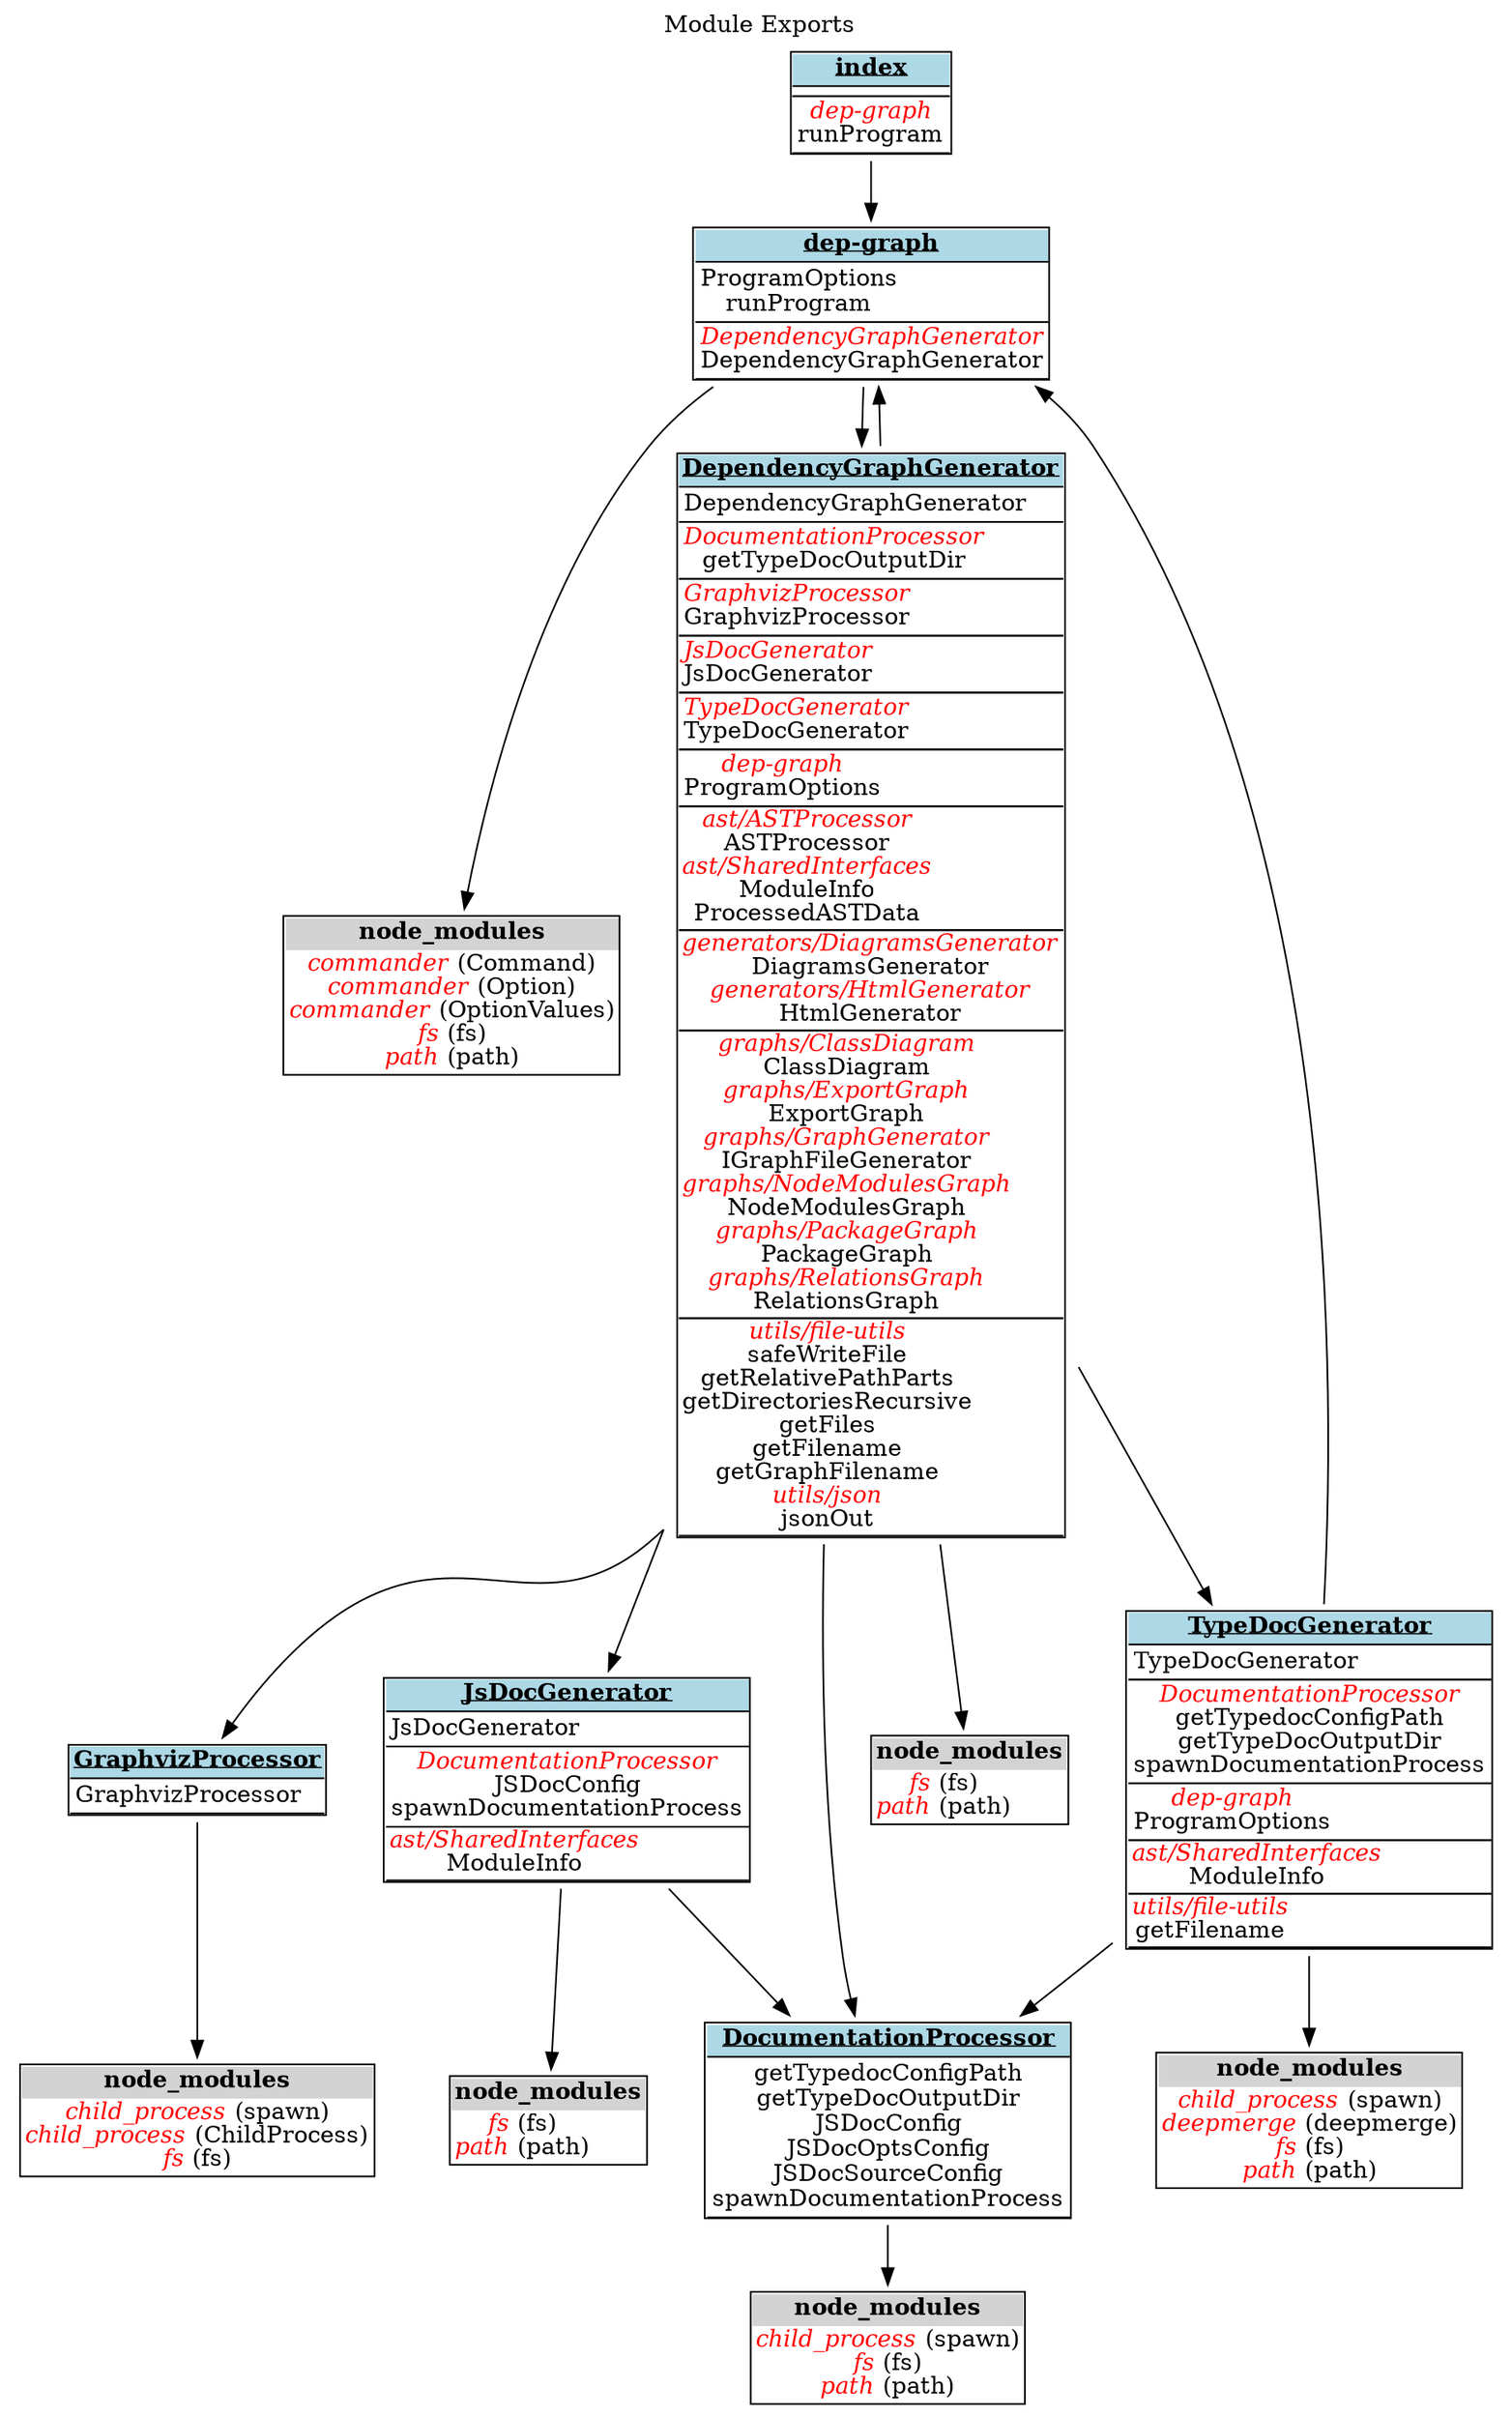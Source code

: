 digraph {label=" Module Exports";
labelloc="t";
"dep-graph" [shape=none, label=<<TABLE cellspacing="0" cellborder="0" align="left">
<TR><TD bgcolor="lightblue" HREF="tsdocs\modules\dep-graph.html" TARGET="_blank" align="center"><U><B>dep-graph</B></U></TD></TR>
<TR><TD BORDER="1" SIDES="TB" align="left">
ProgramOptions<BR/>
runProgram<BR/>
</TD></TR>
<TR><TD BORDER="1" SIDES="TB" align="left">
<font color="red"><I>DependencyGraphGenerator</I></font><BR/>
DependencyGraphGenerator<BR/>
</TD></TR>
</TABLE>>];
"dep-graph-node_modules" [shape=none, label=<<TABLE cellspacing="0" cellborder="0" align="left">
<TR><TD bgcolor="lightgrey" align="center"><B>node_modules</B></TD></TR>
<TR><TD align="left">
<font color="red"><I>commander</I></font> (Command)<BR/>
<font color="red"><I>commander</I></font> (Option)<BR/>
<font color="red"><I>commander</I></font> (OptionValues)<BR/>
<font color="red"><I>fs</I></font> (fs)<BR/>
<font color="red"><I>path</I></font> (path)<BR/>
</TD></TR>
</TABLE>>];
"dep-graph"->"dep-graph-node_modules";
"DependencyGraphGenerator" [shape=none, label=<<TABLE cellspacing="0" cellborder="0" align="left">
<TR><TD bgcolor="lightblue" HREF="tsdocs\modules\DependencyGraphGenerator.html" TARGET="_blank" align="center"><U><B>DependencyGraphGenerator</B></U></TD></TR>
<TR><TD BORDER="1" SIDES="TB" align="left">
DependencyGraphGenerator<BR/>
</TD></TR>
<TR><TD BORDER="1" SIDES="TB" align="left">
<font color="red"><I>DocumentationProcessor</I></font><BR/>
getTypeDocOutputDir<BR/>
</TD></TR>
<TR><TD BORDER="1" SIDES="TB" align="left">
<font color="red"><I>GraphvizProcessor</I></font><BR/>
GraphvizProcessor<BR/>
</TD></TR>
<TR><TD BORDER="1" SIDES="TB" align="left">
<font color="red"><I>JsDocGenerator</I></font><BR/>
JsDocGenerator<BR/>
</TD></TR>
<TR><TD BORDER="1" SIDES="TB" align="left">
<font color="red"><I>TypeDocGenerator</I></font><BR/>
TypeDocGenerator<BR/>
</TD></TR>
<TR><TD BORDER="1" SIDES="TB" align="left">
<font color="red"><I>dep-graph</I></font><BR/>
ProgramOptions<BR/>
</TD></TR>
<TR><TD BORDER="1" SIDES="TB" cellpadding="1" align="left">
<font color="red"><I>ast/ASTProcessor</I></font><BR/>
ASTProcessor<BR/>
<font color="red"><I>ast/SharedInterfaces</I></font><BR/>
ModuleInfo<BR/>
ProcessedASTData<BR/>
</TD></TR>
<TR><TD BORDER="1" SIDES="TB" cellpadding="1" align="left">
<font color="red"><I>generators/DiagramsGenerator</I></font><BR/>
DiagramsGenerator<BR/>
<font color="red"><I>generators/HtmlGenerator</I></font><BR/>
HtmlGenerator<BR/>
</TD></TR>
<TR><TD BORDER="1" SIDES="TB" cellpadding="1" align="left">
<font color="red"><I>graphs/ClassDiagram</I></font><BR/>
ClassDiagram<BR/>
<font color="red"><I>graphs/ExportGraph</I></font><BR/>
ExportGraph<BR/>
<font color="red"><I>graphs/GraphGenerator</I></font><BR/>
IGraphFileGenerator<BR/>
<font color="red"><I>graphs/NodeModulesGraph</I></font><BR/>
NodeModulesGraph<BR/>
<font color="red"><I>graphs/PackageGraph</I></font><BR/>
PackageGraph<BR/>
<font color="red"><I>graphs/RelationsGraph</I></font><BR/>
RelationsGraph<BR/>
</TD></TR>
<TR><TD BORDER="1" SIDES="TB" cellpadding="1" align="left">
<font color="red"><I>utils/file-utils</I></font><BR/>
safeWriteFile<BR/>
getRelativePathParts<BR/>
getDirectoriesRecursive<BR/>
getFiles<BR/>
getFilename<BR/>
getGraphFilename<BR/>
<font color="red"><I>utils/json</I></font><BR/>
jsonOut<BR/>
</TD></TR>
</TABLE>>];
"DependencyGraphGenerator-node_modules" [shape=none, label=<<TABLE cellspacing="0" cellborder="0" align="left">
<TR><TD bgcolor="lightgrey" align="center"><B>node_modules</B></TD></TR>
<TR><TD align="left">
<font color="red"><I>fs</I></font> (fs)<BR/>
<font color="red"><I>path</I></font> (path)<BR/>
</TD></TR>
</TABLE>>];
"DependencyGraphGenerator"->"DependencyGraphGenerator-node_modules";
"DocumentationProcessor" [shape=none, label=<<TABLE cellspacing="0" cellborder="0" align="left">
<TR><TD bgcolor="lightblue" HREF="tsdocs\modules\DocumentationProcessor.html" TARGET="_blank" align="center"><U><B>DocumentationProcessor</B></U></TD></TR>
<TR><TD BORDER="1" SIDES="TB" align="left">
getTypedocConfigPath<BR/>
getTypeDocOutputDir<BR/>
JSDocConfig<BR/>
JSDocOptsConfig<BR/>
JSDocSourceConfig<BR/>
spawnDocumentationProcess<BR/>
</TD></TR>
</TABLE>>];
"DocumentationProcessor-node_modules" [shape=none, label=<<TABLE cellspacing="0" cellborder="0" align="left">
<TR><TD bgcolor="lightgrey" align="center"><B>node_modules</B></TD></TR>
<TR><TD align="left">
<font color="red"><I>child_process</I></font> (spawn)<BR/>
<font color="red"><I>fs</I></font> (fs)<BR/>
<font color="red"><I>path</I></font> (path)<BR/>
</TD></TR>
</TABLE>>];
"DocumentationProcessor"->"DocumentationProcessor-node_modules";
"GraphvizProcessor" [shape=none, label=<<TABLE cellspacing="0" cellborder="0" align="left">
<TR><TD bgcolor="lightblue" HREF="tsdocs\modules\GraphvizProcessor.html" TARGET="_blank" align="center"><U><B>GraphvizProcessor</B></U></TD></TR>
<TR><TD BORDER="1" SIDES="TB" align="left">
GraphvizProcessor<BR/>
</TD></TR>
</TABLE>>];
"GraphvizProcessor-node_modules" [shape=none, label=<<TABLE cellspacing="0" cellborder="0" align="left">
<TR><TD bgcolor="lightgrey" align="center"><B>node_modules</B></TD></TR>
<TR><TD align="left">
<font color="red"><I>child_process</I></font> (spawn)<BR/>
<font color="red"><I>child_process</I></font> (ChildProcess)<BR/>
<font color="red"><I>fs</I></font> (fs)<BR/>
</TD></TR>
</TABLE>>];
"GraphvizProcessor"->"GraphvizProcessor-node_modules";
"index" [shape=none, label=<<TABLE cellspacing="0" cellborder="0" align="left">
<TR><TD bgcolor="lightblue" HREF="tsdocs\modules\index.html" TARGET="_blank" align="center"><U><B>index</B></U></TD></TR>
<TR><TD BORDER="1" SIDES="TB" align="left">
</TD></TR>
<TR><TD BORDER="1" SIDES="TB" align="left">
<font color="red"><I>dep-graph</I></font><BR/>
runProgram<BR/>
</TD></TR>
</TABLE>>];
"JsDocGenerator" [shape=none, label=<<TABLE cellspacing="0" cellborder="0" align="left">
<TR><TD bgcolor="lightblue" HREF="tsdocs\modules\JsDocGenerator.html" TARGET="_blank" align="center"><U><B>JsDocGenerator</B></U></TD></TR>
<TR><TD BORDER="1" SIDES="TB" align="left">
JsDocGenerator<BR/>
</TD></TR>
<TR><TD BORDER="1" SIDES="TB" align="left">
<font color="red"><I>DocumentationProcessor</I></font><BR/>
JSDocConfig<BR/>
spawnDocumentationProcess<BR/>
</TD></TR>
<TR><TD BORDER="1" SIDES="TB" cellpadding="1" align="left">
<font color="red"><I>ast/SharedInterfaces</I></font><BR/>
ModuleInfo<BR/>
</TD></TR>
</TABLE>>];
"JsDocGenerator-node_modules" [shape=none, label=<<TABLE cellspacing="0" cellborder="0" align="left">
<TR><TD bgcolor="lightgrey" align="center"><B>node_modules</B></TD></TR>
<TR><TD align="left">
<font color="red"><I>fs</I></font> (fs)<BR/>
<font color="red"><I>path</I></font> (path)<BR/>
</TD></TR>
</TABLE>>];
"JsDocGenerator"->"JsDocGenerator-node_modules";
"TypeDocGenerator" [shape=none, label=<<TABLE cellspacing="0" cellborder="0" align="left">
<TR><TD bgcolor="lightblue" HREF="tsdocs\modules\TypeDocGenerator.html" TARGET="_blank" align="center"><U><B>TypeDocGenerator</B></U></TD></TR>
<TR><TD BORDER="1" SIDES="TB" align="left">
TypeDocGenerator<BR/>
</TD></TR>
<TR><TD BORDER="1" SIDES="TB" align="left">
<font color="red"><I>DocumentationProcessor</I></font><BR/>
getTypedocConfigPath<BR/>
getTypeDocOutputDir<BR/>
spawnDocumentationProcess<BR/>
</TD></TR>
<TR><TD BORDER="1" SIDES="TB" align="left">
<font color="red"><I>dep-graph</I></font><BR/>
ProgramOptions<BR/>
</TD></TR>
<TR><TD BORDER="1" SIDES="TB" cellpadding="1" align="left">
<font color="red"><I>ast/SharedInterfaces</I></font><BR/>
ModuleInfo<BR/>
</TD></TR>
<TR><TD BORDER="1" SIDES="TB" cellpadding="1" align="left">
<font color="red"><I>utils/file-utils</I></font><BR/>
getFilename<BR/>
</TD></TR>
</TABLE>>];
"TypeDocGenerator-node_modules" [shape=none, label=<<TABLE cellspacing="0" cellborder="0" align="left">
<TR><TD bgcolor="lightgrey" align="center"><B>node_modules</B></TD></TR>
<TR><TD align="left">
<font color="red"><I>child_process</I></font> (spawn)<BR/>
<font color="red"><I>deepmerge</I></font> (deepmerge)<BR/>
<font color="red"><I>fs</I></font> (fs)<BR/>
<font color="red"><I>path</I></font> (path)<BR/>
</TD></TR>
</TABLE>>];
"TypeDocGenerator"->"TypeDocGenerator-node_modules";
"dep-graph"->"DependencyGraphGenerator";
"DependencyGraphGenerator"->"dep-graph";
"DependencyGraphGenerator"->"DocumentationProcessor";
"DependencyGraphGenerator"->"GraphvizProcessor";
"DependencyGraphGenerator"->"JsDocGenerator";
"DependencyGraphGenerator"->"TypeDocGenerator";
"index"->"dep-graph";
"JsDocGenerator"->"DocumentationProcessor";
"TypeDocGenerator"->"dep-graph";
"TypeDocGenerator"->"DocumentationProcessor";
}
